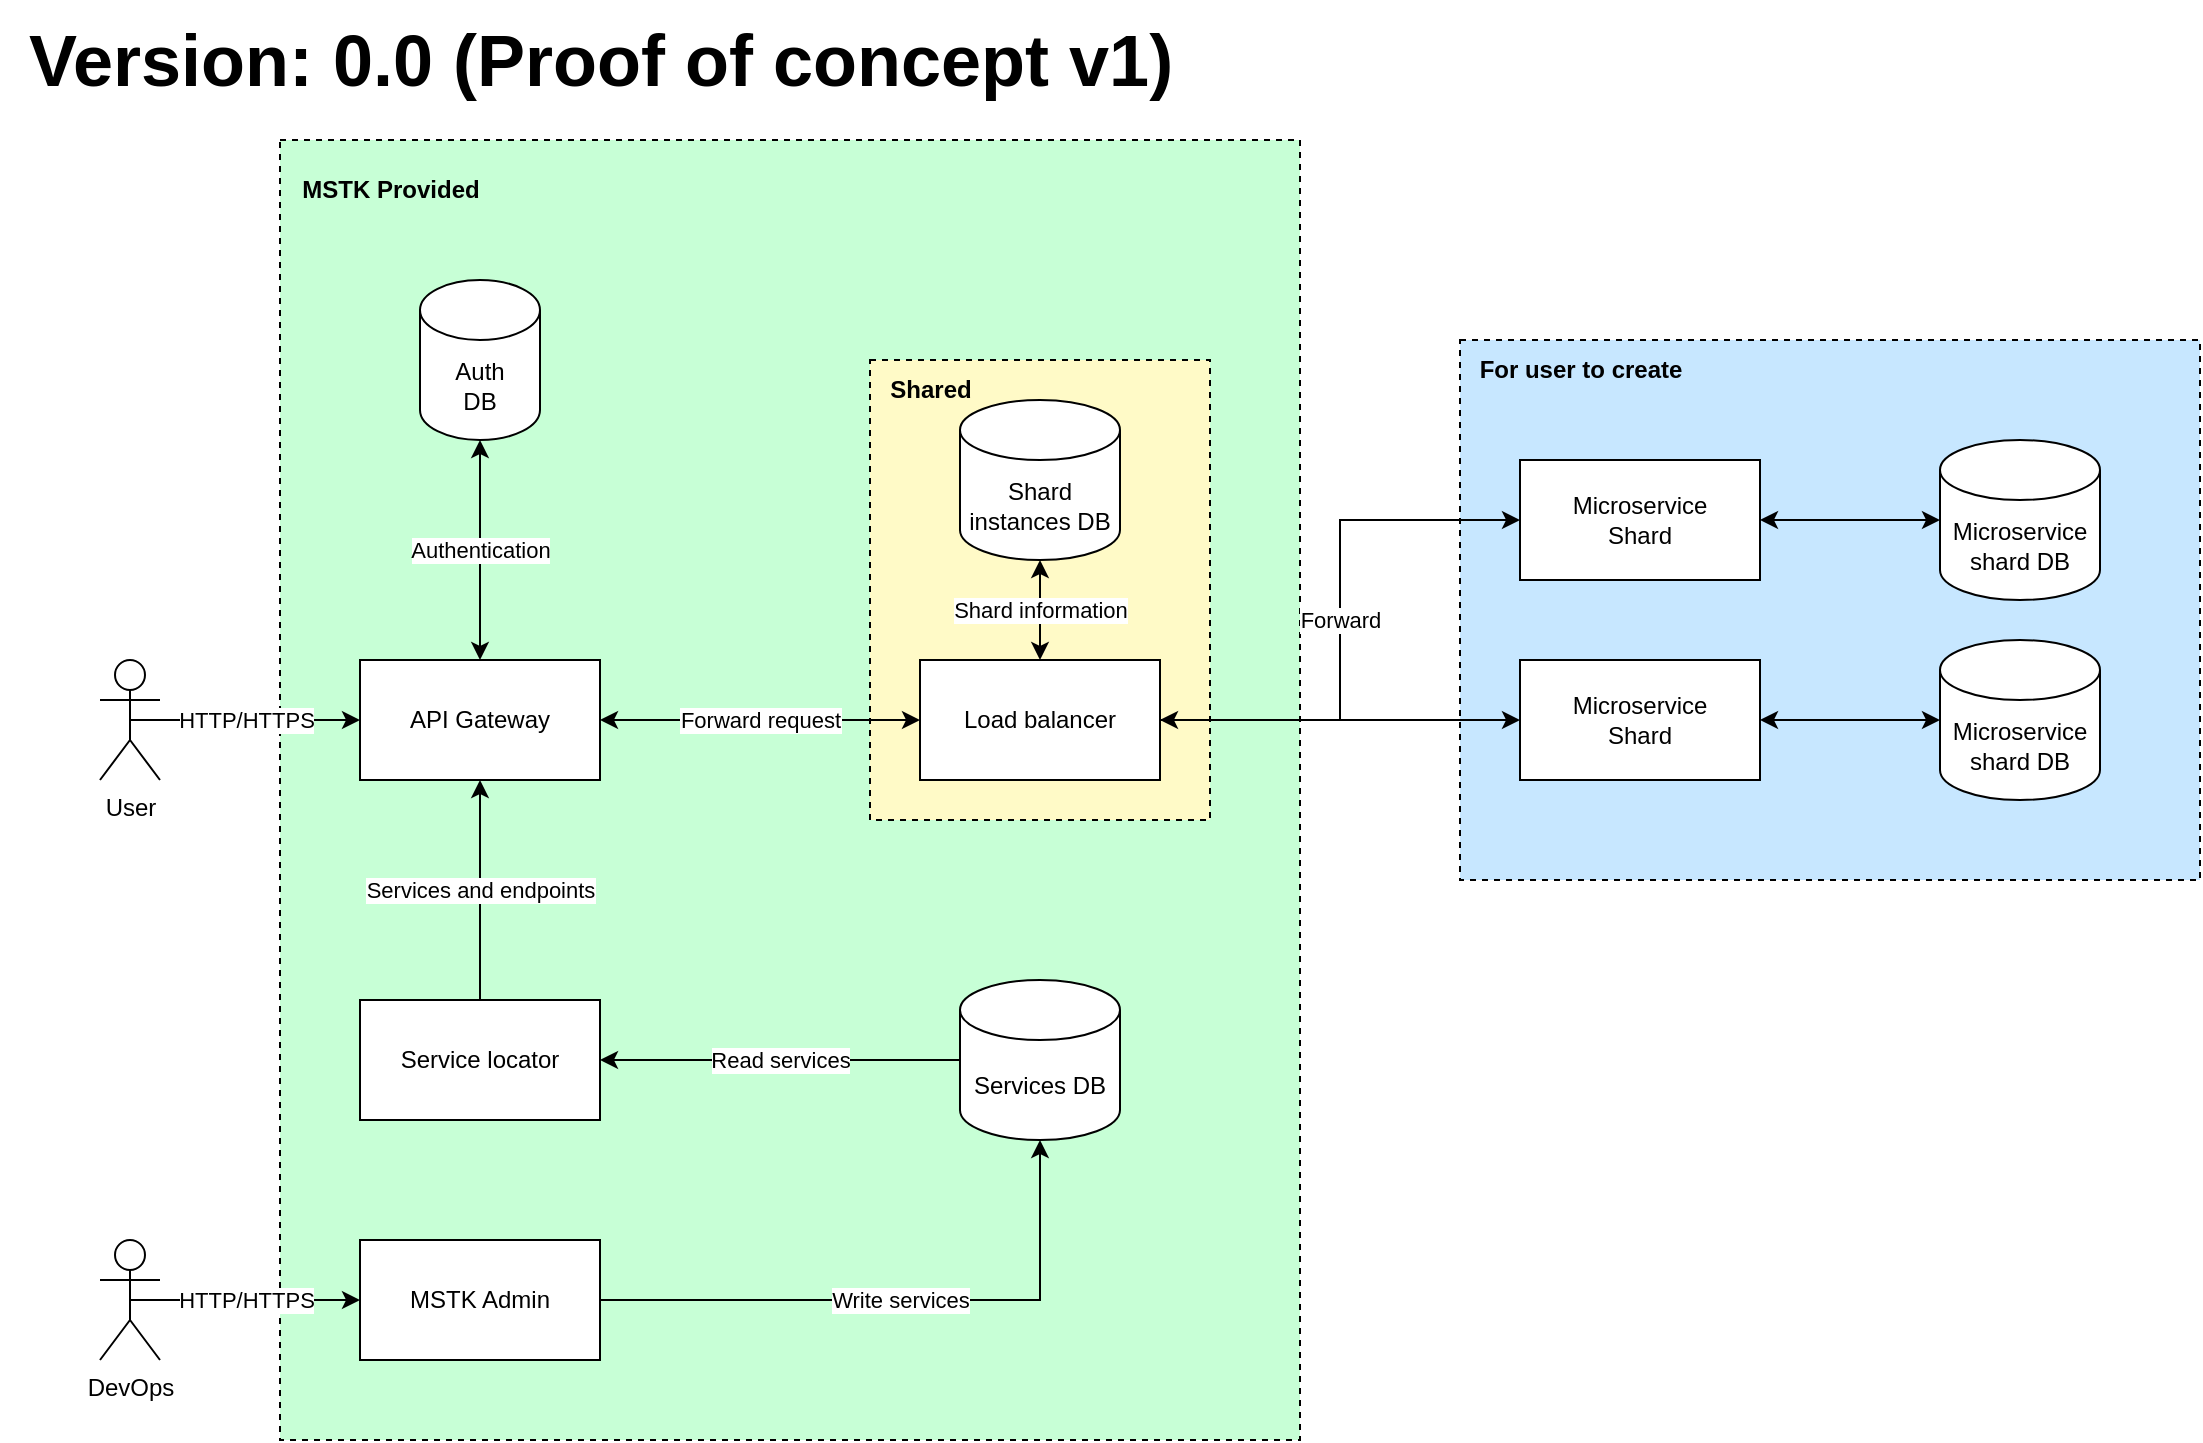 <mxfile version="20.8.16" type="device"><diagram name="Overview" id="ALj6T25Ayf9xOcIwCc3h"><mxGraphModel dx="1434" dy="854" grid="1" gridSize="10" guides="1" tooltips="1" connect="1" arrows="1" fold="1" page="1" pageScale="1" pageWidth="827" pageHeight="1169" math="0" shadow="0"><root><mxCell id="0"/><mxCell id="1" parent="0"/><mxCell id="IZnhsNGSCuHC_MtdC7Wn-5" value="" style="whiteSpace=wrap;html=1;dashed=1;perimeterSpacing=0;strokeWidth=1;fillColor=#c7e7ff;" parent="1" vertex="1"><mxGeometry x="730" y="170" width="370" height="270" as="geometry"/></mxCell><mxCell id="IZnhsNGSCuHC_MtdC7Wn-2" value="" style="whiteSpace=wrap;html=1;dashed=1;perimeterSpacing=0;strokeWidth=1;fillColor=#C7FFD6;" parent="1" vertex="1"><mxGeometry x="140" y="70" width="510" height="650" as="geometry"/></mxCell><mxCell id="IZnhsNGSCuHC_MtdC7Wn-6" value="" style="whiteSpace=wrap;html=1;dashed=1;perimeterSpacing=0;strokeWidth=1;fillColor=#fffac7;" parent="1" vertex="1"><mxGeometry x="435" y="180" width="170" height="230" as="geometry"/></mxCell><mxCell id="fw34t23akMKYG0kDNByU-5" value="HTTP/HTTPS" style="edgeStyle=orthogonalEdgeStyle;rounded=0;orthogonalLoop=1;jettySize=auto;html=1;exitX=0.5;exitY=0.5;exitDx=0;exitDy=0;exitPerimeter=0;" parent="1" source="fw34t23akMKYG0kDNByU-1" target="fw34t23akMKYG0kDNByU-4" edge="1"><mxGeometry relative="1" as="geometry"/></mxCell><mxCell id="fw34t23akMKYG0kDNByU-1" value="User&lt;br&gt;" style="shape=umlActor;verticalLabelPosition=bottom;verticalAlign=top;html=1;outlineConnect=0;" parent="1" vertex="1"><mxGeometry x="50" y="330" width="30" height="60" as="geometry"/></mxCell><mxCell id="fw34t23akMKYG0kDNByU-12" value="Forward request" style="edgeStyle=orthogonalEdgeStyle;rounded=0;orthogonalLoop=1;jettySize=auto;html=1;exitX=1;exitY=0.5;exitDx=0;exitDy=0;entryX=0;entryY=0.5;entryDx=0;entryDy=0;strokeColor=default;startArrow=classic;startFill=1;" parent="1" source="fw34t23akMKYG0kDNByU-4" target="fw34t23akMKYG0kDNByU-10" edge="1"><mxGeometry relative="1" as="geometry"><Array as="points"><mxPoint x="390" y="360"/><mxPoint x="390" y="360"/></Array></mxGeometry></mxCell><mxCell id="fw34t23akMKYG0kDNByU-30" value="Authentication" style="edgeStyle=none;rounded=0;orthogonalLoop=1;jettySize=auto;html=1;exitX=0.5;exitY=0;exitDx=0;exitDy=0;entryX=0.5;entryY=1;entryDx=0;entryDy=0;entryPerimeter=0;strokeColor=default;startArrow=classic;startFill=1;" parent="1" source="fw34t23akMKYG0kDNByU-4" target="fw34t23akMKYG0kDNByU-29" edge="1"><mxGeometry relative="1" as="geometry"/></mxCell><mxCell id="fw34t23akMKYG0kDNByU-4" value="API Gateway" style="whiteSpace=wrap;html=1;verticalAlign=middle;" parent="1" vertex="1"><mxGeometry x="180" y="330" width="120" height="60" as="geometry"/></mxCell><mxCell id="fw34t23akMKYG0kDNByU-6" value="Service locator" style="rounded=0;whiteSpace=wrap;html=1;" parent="1" vertex="1"><mxGeometry x="180" y="500" width="120" height="60" as="geometry"/></mxCell><mxCell id="fw34t23akMKYG0kDNByU-15" value="" style="edgeStyle=orthogonalEdgeStyle;rounded=0;orthogonalLoop=1;jettySize=auto;html=1;" parent="1" source="fw34t23akMKYG0kDNByU-10" target="fw34t23akMKYG0kDNByU-14" edge="1"><mxGeometry relative="1" as="geometry"/></mxCell><mxCell id="fw34t23akMKYG0kDNByU-27" value="Forward" style="edgeStyle=orthogonalEdgeStyle;rounded=0;orthogonalLoop=1;jettySize=auto;html=1;exitX=1;exitY=0.5;exitDx=0;exitDy=0;entryX=0;entryY=0.5;entryDx=0;entryDy=0;strokeColor=default;startArrow=classic;startFill=1;" parent="1" source="fw34t23akMKYG0kDNByU-10" target="fw34t23akMKYG0kDNByU-24" edge="1"><mxGeometry relative="1" as="geometry"/></mxCell><mxCell id="fw34t23akMKYG0kDNByU-10" value="Load balancer" style="rounded=0;whiteSpace=wrap;html=1;" parent="1" vertex="1"><mxGeometry x="460" y="330" width="120" height="60" as="geometry"/></mxCell><mxCell id="fw34t23akMKYG0kDNByU-14" value="Microservice&lt;br&gt;Shard" style="whiteSpace=wrap;html=1;rounded=0;" parent="1" vertex="1"><mxGeometry x="760" y="330" width="120" height="60" as="geometry"/></mxCell><mxCell id="fw34t23akMKYG0kDNByU-16" value="Services DB" style="shape=cylinder3;whiteSpace=wrap;html=1;boundedLbl=1;backgroundOutline=1;size=15;" parent="1" vertex="1"><mxGeometry x="480" y="490" width="80" height="80" as="geometry"/></mxCell><mxCell id="fw34t23akMKYG0kDNByU-19" value="Read services" style="endArrow=classic;startArrow=none;html=1;rounded=0;entryX=1;entryY=0.5;entryDx=0;entryDy=0;exitX=0;exitY=0.5;exitDx=0;exitDy=0;exitPerimeter=0;startFill=0;" parent="1" source="fw34t23akMKYG0kDNByU-16" target="fw34t23akMKYG0kDNByU-6" edge="1"><mxGeometry width="50" height="50" relative="1" as="geometry"><mxPoint x="260" y="625" as="sourcePoint"/><mxPoint x="310" y="575" as="targetPoint"/></mxGeometry></mxCell><mxCell id="fw34t23akMKYG0kDNByU-20" value="Services and endpoints" style="endArrow=classic;startArrow=none;html=1;rounded=0;strokeColor=default;entryX=0.5;entryY=1;entryDx=0;entryDy=0;exitX=0.5;exitY=0;exitDx=0;exitDy=0;startFill=0;" parent="1" source="fw34t23akMKYG0kDNByU-6" target="fw34t23akMKYG0kDNByU-4" edge="1"><mxGeometry width="50" height="50" relative="1" as="geometry"><mxPoint x="270" y="490" as="sourcePoint"/><mxPoint x="320" y="440" as="targetPoint"/></mxGeometry></mxCell><mxCell id="fw34t23akMKYG0kDNByU-22" value="Microservice shard DB" style="shape=cylinder3;whiteSpace=wrap;html=1;boundedLbl=1;backgroundOutline=1;size=15;" parent="1" vertex="1"><mxGeometry x="970" y="320" width="80" height="80" as="geometry"/></mxCell><mxCell id="fw34t23akMKYG0kDNByU-23" value="" style="endArrow=classic;startArrow=classic;html=1;rounded=0;strokeColor=default;exitX=1;exitY=0.5;exitDx=0;exitDy=0;entryX=0;entryY=0.5;entryDx=0;entryDy=0;entryPerimeter=0;" parent="1" source="fw34t23akMKYG0kDNByU-14" target="fw34t23akMKYG0kDNByU-22" edge="1"><mxGeometry width="50" height="50" relative="1" as="geometry"><mxPoint x="910" y="470" as="sourcePoint"/><mxPoint x="960" y="420" as="targetPoint"/></mxGeometry></mxCell><mxCell id="fw34t23akMKYG0kDNByU-24" value="Microservice&lt;br&gt;Shard" style="whiteSpace=wrap;html=1;rounded=0;" parent="1" vertex="1"><mxGeometry x="760" y="230" width="120" height="60" as="geometry"/></mxCell><mxCell id="fw34t23akMKYG0kDNByU-25" value="Microservice shard DB" style="shape=cylinder3;whiteSpace=wrap;html=1;boundedLbl=1;backgroundOutline=1;size=15;" parent="1" vertex="1"><mxGeometry x="970" y="220" width="80" height="80" as="geometry"/></mxCell><mxCell id="fw34t23akMKYG0kDNByU-26" value="" style="endArrow=classic;startArrow=classic;html=1;rounded=0;strokeColor=default;exitX=1;exitY=0.5;exitDx=0;exitDy=0;entryX=0;entryY=0.5;entryDx=0;entryDy=0;entryPerimeter=0;" parent="1" source="fw34t23akMKYG0kDNByU-24" target="fw34t23akMKYG0kDNByU-25" edge="1"><mxGeometry width="50" height="50" relative="1" as="geometry"><mxPoint x="910" y="370" as="sourcePoint"/><mxPoint x="960" y="320" as="targetPoint"/></mxGeometry></mxCell><mxCell id="fw34t23akMKYG0kDNByU-29" value="Auth&lt;br&gt;DB" style="shape=cylinder3;whiteSpace=wrap;html=1;boundedLbl=1;backgroundOutline=1;size=15;" parent="1" vertex="1"><mxGeometry x="210" y="140" width="60" height="80" as="geometry"/></mxCell><mxCell id="IZnhsNGSCuHC_MtdC7Wn-1" value="MSTK Provided" style="text;html=1;align=center;verticalAlign=middle;resizable=0;points=[];autosize=1;strokeColor=none;fillColor=none;fontStyle=1" parent="1" vertex="1"><mxGeometry x="140" y="80" width="110" height="30" as="geometry"/></mxCell><mxCell id="IZnhsNGSCuHC_MtdC7Wn-4" value="For user to create&lt;br&gt;" style="text;html=1;align=center;verticalAlign=middle;resizable=0;points=[];autosize=1;strokeColor=none;fillColor=none;fontStyle=1" parent="1" vertex="1"><mxGeometry x="730" y="170" width="120" height="30" as="geometry"/></mxCell><mxCell id="IZnhsNGSCuHC_MtdC7Wn-7" value="Shared&lt;br&gt;" style="text;html=1;align=center;verticalAlign=middle;resizable=0;points=[];autosize=1;strokeColor=none;fillColor=none;fontStyle=1" parent="1" vertex="1"><mxGeometry x="435" y="180" width="60" height="30" as="geometry"/></mxCell><mxCell id="IZnhsNGSCuHC_MtdC7Wn-8" value="Version: 0.0 (Proof of concept v1)" style="text;html=1;align=center;verticalAlign=middle;resizable=0;points=[];autosize=1;strokeColor=none;fillColor=none;fontStyle=1;fontSize=36;" parent="1" vertex="1"><mxGeometry width="600" height="60" as="geometry"/></mxCell><mxCell id="0T8opT-aeXggzXWMahed-2" value="Shard information" style="edgeStyle=orthogonalEdgeStyle;rounded=0;orthogonalLoop=1;jettySize=auto;html=1;exitX=0.5;exitY=1;exitDx=0;exitDy=0;exitPerimeter=0;entryX=0.5;entryY=0;entryDx=0;entryDy=0;startArrow=classic;startFill=1;" parent="1" source="0T8opT-aeXggzXWMahed-1" target="fw34t23akMKYG0kDNByU-10" edge="1"><mxGeometry relative="1" as="geometry"/></mxCell><mxCell id="0T8opT-aeXggzXWMahed-1" value="Shard instances DB" style="shape=cylinder3;whiteSpace=wrap;html=1;boundedLbl=1;backgroundOutline=1;size=15;" parent="1" vertex="1"><mxGeometry x="480" y="200" width="80" height="80" as="geometry"/></mxCell><mxCell id="oVlVb5QNEm74iV3RAwQW-2" value="Write services" style="edgeStyle=orthogonalEdgeStyle;rounded=0;orthogonalLoop=1;jettySize=auto;html=1;exitX=1;exitY=0.5;exitDx=0;exitDy=0;entryX=0.5;entryY=1;entryDx=0;entryDy=0;entryPerimeter=0;startArrow=none;startFill=0;" edge="1" parent="1" source="oVlVb5QNEm74iV3RAwQW-1" target="fw34t23akMKYG0kDNByU-16"><mxGeometry relative="1" as="geometry"/></mxCell><mxCell id="oVlVb5QNEm74iV3RAwQW-1" value="MSTK Admin" style="rounded=0;whiteSpace=wrap;html=1;" vertex="1" parent="1"><mxGeometry x="180" y="620" width="120" height="60" as="geometry"/></mxCell><mxCell id="oVlVb5QNEm74iV3RAwQW-4" value="HTTP/HTTPS" style="edgeStyle=orthogonalEdgeStyle;rounded=0;orthogonalLoop=1;jettySize=auto;html=1;entryX=0;entryY=0.5;entryDx=0;entryDy=0;startArrow=none;startFill=0;exitX=0.5;exitY=0.5;exitDx=0;exitDy=0;exitPerimeter=0;" edge="1" parent="1" source="oVlVb5QNEm74iV3RAwQW-3" target="oVlVb5QNEm74iV3RAwQW-1"><mxGeometry relative="1" as="geometry"><mxPoint x="100" y="660" as="sourcePoint"/><Array as="points"><mxPoint x="100" y="650"/><mxPoint x="100" y="650"/></Array></mxGeometry></mxCell><mxCell id="oVlVb5QNEm74iV3RAwQW-3" value="DevOps" style="shape=umlActor;verticalLabelPosition=bottom;verticalAlign=top;html=1;outlineConnect=0;" vertex="1" parent="1"><mxGeometry x="50" y="620" width="30" height="60" as="geometry"/></mxCell></root></mxGraphModel></diagram></mxfile>
